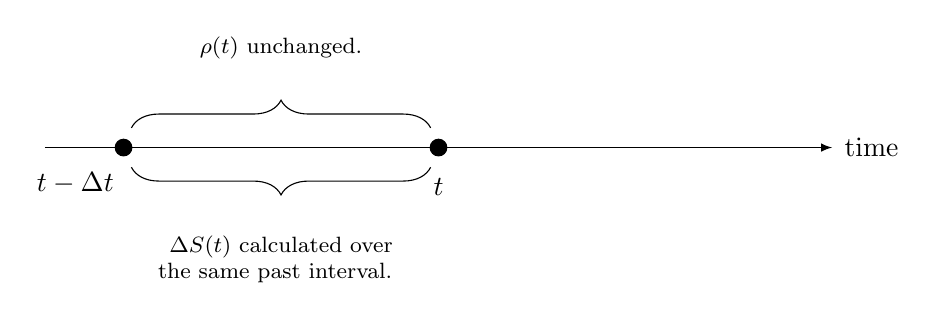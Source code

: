 % Limit Order Book timeline by Anton
%
\colorlet{buyLOcolor}{black!25}%
\colorlet{sellLOcolor}{black!90}%

\begin{tikzpicture}
    \draw [>=latex,->] (0,0) -- (10,0) node[draw=none,fill=none,shift=(right:0.5)] {time};
    \draw[mark options={fill=black}, mark size=+3pt] plot[mark=*] coordinates {(1,0)} node[shift=(down:0.2), align=center, anchor=north east] {$t-\Delta t$};
    \draw[mark options={fill=black}, mark size=+3pt] plot[mark=*] coordinates {(5,0)} node[shift=(down:0.5), align=center] {$t$};
%%% BRACES
	\draw [decorate, decoration = {brace, amplitude = 10pt}] (1.1,0.25) -- (4.9,0.25) node [black, midway, yshift = -0.6cm] {};
	\node at (3,1) [anchor=south, text width=6cm, align=left, font=\footnotesize, align=center] {$\rho(t)$ unchanged.};		
	\draw [decorate, decoration = {brace, mirror, amplitude = 10pt}] (1.1,-0.25) -- (4.9,-0.25) node [black, midway, yshift = -0.6cm] {}; 
	\node at (3,-1) [anchor=north, text width=6cm, align=left, font=\footnotesize, align=center] {$\Delta S(t)$ calculated over the same past interval. \vphantom{$I(t)$}};		
\end{tikzpicture}
